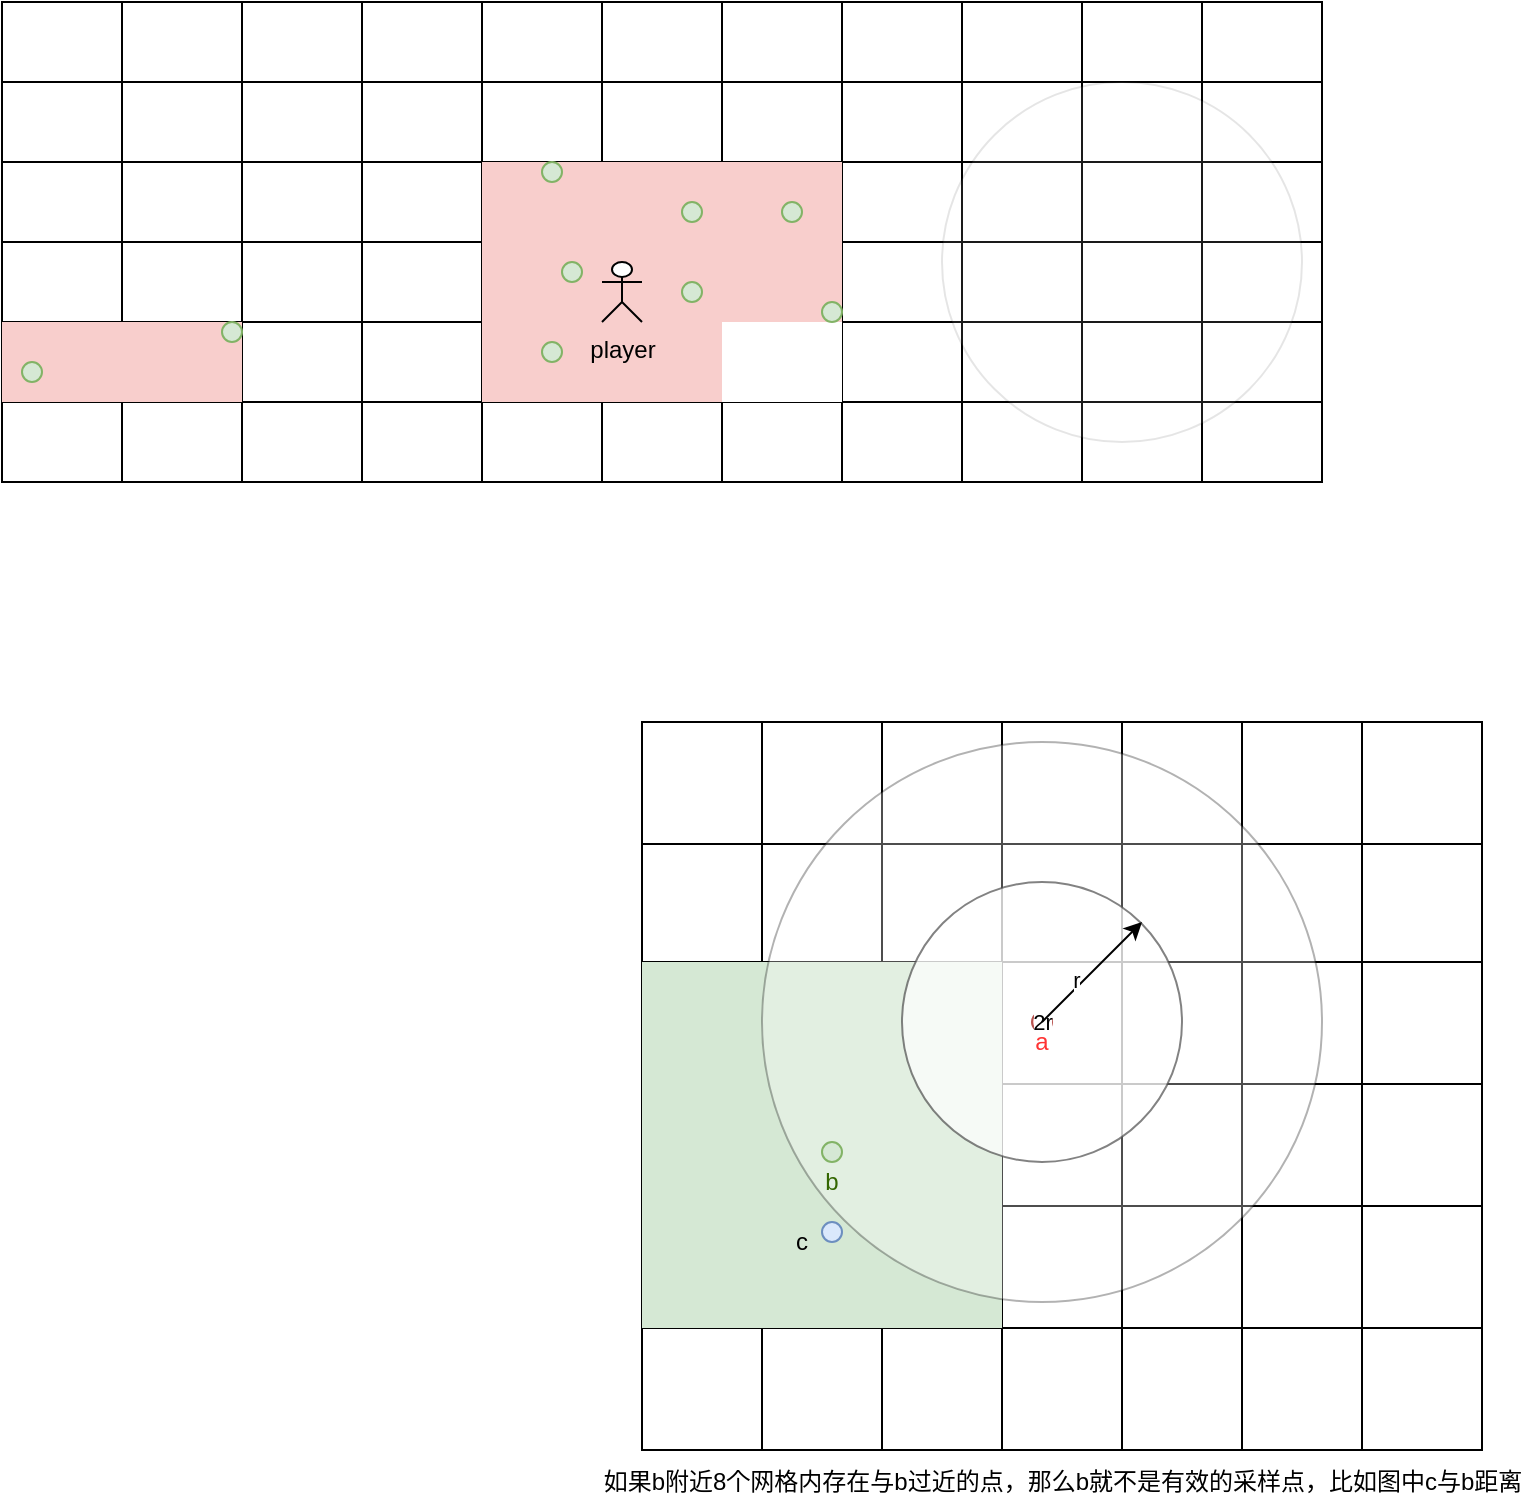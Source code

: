 <mxfile version="13.9.9" type="device"><diagram id="9bNzQvIPqiCp5LZLpwiz" name="第 1 页"><mxGraphModel dx="749" dy="2476" grid="1" gridSize="10" guides="1" tooltips="1" connect="1" arrows="1" fold="1" page="1" pageScale="1" pageWidth="1200" pageHeight="1920" math="0" shadow="0"><root><mxCell id="0"/><mxCell id="1" parent="0"/><mxCell id="OyAD-m87muaLk4l5rnXN-88" value="" style="shape=table;html=1;whiteSpace=wrap;startSize=0;container=1;collapsible=0;childLayout=tableLayout;" vertex="1" parent="1"><mxGeometry x="540" y="-150" width="420" height="364" as="geometry"/></mxCell><mxCell id="OyAD-m87muaLk4l5rnXN-89" value="" style="shape=partialRectangle;html=1;whiteSpace=wrap;collapsible=0;dropTarget=0;pointerEvents=0;fillColor=none;top=0;left=0;bottom=0;right=0;points=[[0,0.5],[1,0.5]];portConstraint=eastwest;" vertex="1" parent="OyAD-m87muaLk4l5rnXN-88"><mxGeometry width="420" height="61" as="geometry"/></mxCell><mxCell id="OyAD-m87muaLk4l5rnXN-90" value="" style="shape=partialRectangle;html=1;whiteSpace=wrap;connectable=0;overflow=hidden;fillColor=none;top=0;left=0;bottom=0;right=0;" vertex="1" parent="OyAD-m87muaLk4l5rnXN-89"><mxGeometry width="60" height="61" as="geometry"/></mxCell><mxCell id="OyAD-m87muaLk4l5rnXN-91" value="" style="shape=partialRectangle;html=1;whiteSpace=wrap;connectable=0;overflow=hidden;fillColor=none;top=0;left=0;bottom=0;right=0;" vertex="1" parent="OyAD-m87muaLk4l5rnXN-89"><mxGeometry x="60" width="60" height="61" as="geometry"/></mxCell><mxCell id="OyAD-m87muaLk4l5rnXN-92" value="" style="shape=partialRectangle;html=1;whiteSpace=wrap;connectable=0;overflow=hidden;fillColor=none;top=0;left=0;bottom=0;right=0;" vertex="1" parent="OyAD-m87muaLk4l5rnXN-89"><mxGeometry x="120" width="60" height="61" as="geometry"/></mxCell><mxCell id="OyAD-m87muaLk4l5rnXN-93" value="" style="shape=partialRectangle;html=1;whiteSpace=wrap;connectable=0;overflow=hidden;fillColor=none;top=0;left=0;bottom=0;right=0;" vertex="1" parent="OyAD-m87muaLk4l5rnXN-89"><mxGeometry x="180" width="60" height="61" as="geometry"/></mxCell><mxCell id="OyAD-m87muaLk4l5rnXN-126" style="shape=partialRectangle;html=1;whiteSpace=wrap;connectable=0;overflow=hidden;fillColor=none;top=0;left=0;bottom=0;right=0;" vertex="1" parent="OyAD-m87muaLk4l5rnXN-89"><mxGeometry x="240" width="60" height="61" as="geometry"/></mxCell><mxCell id="OyAD-m87muaLk4l5rnXN-132" style="shape=partialRectangle;html=1;whiteSpace=wrap;connectable=0;overflow=hidden;fillColor=none;top=0;left=0;bottom=0;right=0;" vertex="1" parent="OyAD-m87muaLk4l5rnXN-89"><mxGeometry x="300" width="60" height="61" as="geometry"/></mxCell><mxCell id="OyAD-m87muaLk4l5rnXN-138" style="shape=partialRectangle;html=1;whiteSpace=wrap;connectable=0;overflow=hidden;fillColor=none;top=0;left=0;bottom=0;right=0;" vertex="1" parent="OyAD-m87muaLk4l5rnXN-89"><mxGeometry x="360" width="60" height="61" as="geometry"/></mxCell><mxCell id="OyAD-m87muaLk4l5rnXN-94" value="" style="shape=partialRectangle;html=1;whiteSpace=wrap;collapsible=0;dropTarget=0;pointerEvents=0;fillColor=none;top=0;left=0;bottom=0;right=0;points=[[0,0.5],[1,0.5]];portConstraint=eastwest;" vertex="1" parent="OyAD-m87muaLk4l5rnXN-88"><mxGeometry y="61" width="420" height="59" as="geometry"/></mxCell><mxCell id="OyAD-m87muaLk4l5rnXN-95" value="" style="shape=partialRectangle;html=1;whiteSpace=wrap;connectable=0;overflow=hidden;fillColor=none;top=0;left=0;bottom=0;right=0;" vertex="1" parent="OyAD-m87muaLk4l5rnXN-94"><mxGeometry width="60" height="59" as="geometry"/></mxCell><mxCell id="OyAD-m87muaLk4l5rnXN-96" value="" style="shape=partialRectangle;html=1;whiteSpace=wrap;connectable=0;overflow=hidden;fillColor=none;top=0;left=0;bottom=0;right=0;" vertex="1" parent="OyAD-m87muaLk4l5rnXN-94"><mxGeometry x="60" width="60" height="59" as="geometry"/></mxCell><mxCell id="OyAD-m87muaLk4l5rnXN-97" value="" style="shape=partialRectangle;html=1;whiteSpace=wrap;connectable=0;overflow=hidden;fillColor=none;top=0;left=0;bottom=0;right=0;" vertex="1" parent="OyAD-m87muaLk4l5rnXN-94"><mxGeometry x="120" width="60" height="59" as="geometry"/></mxCell><mxCell id="OyAD-m87muaLk4l5rnXN-98" value="" style="shape=partialRectangle;html=1;whiteSpace=wrap;connectable=0;overflow=hidden;fillColor=none;top=0;left=0;bottom=0;right=0;" vertex="1" parent="OyAD-m87muaLk4l5rnXN-94"><mxGeometry x="180" width="60" height="59" as="geometry"/></mxCell><mxCell id="OyAD-m87muaLk4l5rnXN-127" style="shape=partialRectangle;html=1;whiteSpace=wrap;connectable=0;overflow=hidden;fillColor=none;top=0;left=0;bottom=0;right=0;" vertex="1" parent="OyAD-m87muaLk4l5rnXN-94"><mxGeometry x="240" width="60" height="59" as="geometry"/></mxCell><mxCell id="OyAD-m87muaLk4l5rnXN-133" style="shape=partialRectangle;html=1;whiteSpace=wrap;connectable=0;overflow=hidden;fillColor=none;top=0;left=0;bottom=0;right=0;" vertex="1" parent="OyAD-m87muaLk4l5rnXN-94"><mxGeometry x="300" width="60" height="59" as="geometry"/></mxCell><mxCell id="OyAD-m87muaLk4l5rnXN-139" style="shape=partialRectangle;html=1;whiteSpace=wrap;connectable=0;overflow=hidden;fillColor=none;top=0;left=0;bottom=0;right=0;" vertex="1" parent="OyAD-m87muaLk4l5rnXN-94"><mxGeometry x="360" width="60" height="59" as="geometry"/></mxCell><mxCell id="OyAD-m87muaLk4l5rnXN-99" value="" style="shape=partialRectangle;html=1;whiteSpace=wrap;collapsible=0;dropTarget=0;pointerEvents=0;fillColor=none;top=0;left=0;bottom=0;right=0;points=[[0,0.5],[1,0.5]];portConstraint=eastwest;" vertex="1" parent="OyAD-m87muaLk4l5rnXN-88"><mxGeometry y="120" width="420" height="61" as="geometry"/></mxCell><mxCell id="OyAD-m87muaLk4l5rnXN-100" value="" style="shape=partialRectangle;html=1;whiteSpace=wrap;connectable=0;overflow=hidden;fillColor=#d5e8d4;top=0;left=0;bottom=0;right=0;strokeColor=#82b366;" vertex="1" parent="OyAD-m87muaLk4l5rnXN-99"><mxGeometry width="60" height="61" as="geometry"/></mxCell><mxCell id="OyAD-m87muaLk4l5rnXN-101" value="" style="shape=partialRectangle;html=1;whiteSpace=wrap;connectable=0;overflow=hidden;fillColor=#d5e8d4;top=0;left=0;bottom=0;right=0;strokeColor=#82b366;" vertex="1" parent="OyAD-m87muaLk4l5rnXN-99"><mxGeometry x="60" width="60" height="61" as="geometry"/></mxCell><mxCell id="OyAD-m87muaLk4l5rnXN-102" value="" style="shape=partialRectangle;html=1;whiteSpace=wrap;connectable=0;overflow=hidden;fillColor=#d5e8d4;top=0;left=0;bottom=0;right=0;strokeColor=#82b366;" vertex="1" parent="OyAD-m87muaLk4l5rnXN-99"><mxGeometry x="120" width="60" height="61" as="geometry"/></mxCell><mxCell id="OyAD-m87muaLk4l5rnXN-103" value="" style="shape=partialRectangle;html=1;whiteSpace=wrap;connectable=0;overflow=hidden;fillColor=none;top=0;left=0;bottom=0;right=0;" vertex="1" parent="OyAD-m87muaLk4l5rnXN-99"><mxGeometry x="180" width="60" height="61" as="geometry"/></mxCell><mxCell id="OyAD-m87muaLk4l5rnXN-128" style="shape=partialRectangle;html=1;whiteSpace=wrap;connectable=0;overflow=hidden;fillColor=none;top=0;left=0;bottom=0;right=0;" vertex="1" parent="OyAD-m87muaLk4l5rnXN-99"><mxGeometry x="240" width="60" height="61" as="geometry"/></mxCell><mxCell id="OyAD-m87muaLk4l5rnXN-134" style="shape=partialRectangle;html=1;whiteSpace=wrap;connectable=0;overflow=hidden;fillColor=none;top=0;left=0;bottom=0;right=0;" vertex="1" parent="OyAD-m87muaLk4l5rnXN-99"><mxGeometry x="300" width="60" height="61" as="geometry"/></mxCell><mxCell id="OyAD-m87muaLk4l5rnXN-140" style="shape=partialRectangle;html=1;whiteSpace=wrap;connectable=0;overflow=hidden;fillColor=none;top=0;left=0;bottom=0;right=0;" vertex="1" parent="OyAD-m87muaLk4l5rnXN-99"><mxGeometry x="360" width="60" height="61" as="geometry"/></mxCell><mxCell id="OyAD-m87muaLk4l5rnXN-111" style="shape=partialRectangle;html=1;whiteSpace=wrap;collapsible=0;dropTarget=0;pointerEvents=0;fillColor=none;top=0;left=0;bottom=0;right=0;points=[[0,0.5],[1,0.5]];portConstraint=eastwest;" vertex="1" parent="OyAD-m87muaLk4l5rnXN-88"><mxGeometry y="181" width="420" height="61" as="geometry"/></mxCell><mxCell id="OyAD-m87muaLk4l5rnXN-112" style="shape=partialRectangle;html=1;whiteSpace=wrap;connectable=0;overflow=hidden;fillColor=#d5e8d4;top=0;left=0;bottom=0;right=0;strokeColor=#82b366;" vertex="1" parent="OyAD-m87muaLk4l5rnXN-111"><mxGeometry width="60" height="61" as="geometry"/></mxCell><mxCell id="OyAD-m87muaLk4l5rnXN-113" style="shape=partialRectangle;html=1;whiteSpace=wrap;connectable=0;overflow=hidden;fillColor=#d5e8d4;top=0;left=0;bottom=0;right=0;strokeColor=#82b366;" vertex="1" parent="OyAD-m87muaLk4l5rnXN-111"><mxGeometry x="60" width="60" height="61" as="geometry"/></mxCell><mxCell id="OyAD-m87muaLk4l5rnXN-114" style="shape=partialRectangle;html=1;whiteSpace=wrap;connectable=0;overflow=hidden;fillColor=#d5e8d4;top=0;left=0;bottom=0;right=0;strokeColor=#82b366;" vertex="1" parent="OyAD-m87muaLk4l5rnXN-111"><mxGeometry x="120" width="60" height="61" as="geometry"/></mxCell><mxCell id="OyAD-m87muaLk4l5rnXN-115" style="shape=partialRectangle;html=1;whiteSpace=wrap;connectable=0;overflow=hidden;fillColor=none;top=0;left=0;bottom=0;right=0;" vertex="1" parent="OyAD-m87muaLk4l5rnXN-111"><mxGeometry x="180" width="60" height="61" as="geometry"/></mxCell><mxCell id="OyAD-m87muaLk4l5rnXN-129" style="shape=partialRectangle;html=1;whiteSpace=wrap;connectable=0;overflow=hidden;fillColor=none;top=0;left=0;bottom=0;right=0;" vertex="1" parent="OyAD-m87muaLk4l5rnXN-111"><mxGeometry x="240" width="60" height="61" as="geometry"/></mxCell><mxCell id="OyAD-m87muaLk4l5rnXN-135" style="shape=partialRectangle;html=1;whiteSpace=wrap;connectable=0;overflow=hidden;fillColor=none;top=0;left=0;bottom=0;right=0;" vertex="1" parent="OyAD-m87muaLk4l5rnXN-111"><mxGeometry x="300" width="60" height="61" as="geometry"/></mxCell><mxCell id="OyAD-m87muaLk4l5rnXN-141" style="shape=partialRectangle;html=1;whiteSpace=wrap;connectable=0;overflow=hidden;fillColor=none;top=0;left=0;bottom=0;right=0;" vertex="1" parent="OyAD-m87muaLk4l5rnXN-111"><mxGeometry x="360" width="60" height="61" as="geometry"/></mxCell><mxCell id="OyAD-m87muaLk4l5rnXN-116" style="shape=partialRectangle;html=1;whiteSpace=wrap;collapsible=0;dropTarget=0;pointerEvents=0;fillColor=none;top=0;left=0;bottom=0;right=0;points=[[0,0.5],[1,0.5]];portConstraint=eastwest;" vertex="1" parent="OyAD-m87muaLk4l5rnXN-88"><mxGeometry y="242" width="420" height="61" as="geometry"/></mxCell><mxCell id="OyAD-m87muaLk4l5rnXN-117" style="shape=partialRectangle;html=1;whiteSpace=wrap;connectable=0;overflow=hidden;fillColor=#d5e8d4;top=0;left=0;bottom=0;right=0;strokeColor=#82b366;" vertex="1" parent="OyAD-m87muaLk4l5rnXN-116"><mxGeometry width="60" height="61" as="geometry"/></mxCell><mxCell id="OyAD-m87muaLk4l5rnXN-118" style="shape=partialRectangle;html=1;whiteSpace=wrap;connectable=0;overflow=hidden;fillColor=#d5e8d4;top=0;left=0;bottom=0;right=0;strokeColor=#82b366;" vertex="1" parent="OyAD-m87muaLk4l5rnXN-116"><mxGeometry x="60" width="60" height="61" as="geometry"/></mxCell><mxCell id="OyAD-m87muaLk4l5rnXN-119" style="shape=partialRectangle;html=1;whiteSpace=wrap;connectable=0;overflow=hidden;fillColor=#d5e8d4;top=0;left=0;bottom=0;right=0;strokeColor=#82b366;" vertex="1" parent="OyAD-m87muaLk4l5rnXN-116"><mxGeometry x="120" width="60" height="61" as="geometry"/></mxCell><mxCell id="OyAD-m87muaLk4l5rnXN-120" style="shape=partialRectangle;html=1;whiteSpace=wrap;connectable=0;overflow=hidden;fillColor=none;top=0;left=0;bottom=0;right=0;" vertex="1" parent="OyAD-m87muaLk4l5rnXN-116"><mxGeometry x="180" width="60" height="61" as="geometry"/></mxCell><mxCell id="OyAD-m87muaLk4l5rnXN-130" style="shape=partialRectangle;html=1;whiteSpace=wrap;connectable=0;overflow=hidden;fillColor=none;top=0;left=0;bottom=0;right=0;" vertex="1" parent="OyAD-m87muaLk4l5rnXN-116"><mxGeometry x="240" width="60" height="61" as="geometry"/></mxCell><mxCell id="OyAD-m87muaLk4l5rnXN-136" style="shape=partialRectangle;html=1;whiteSpace=wrap;connectable=0;overflow=hidden;fillColor=none;top=0;left=0;bottom=0;right=0;" vertex="1" parent="OyAD-m87muaLk4l5rnXN-116"><mxGeometry x="300" width="60" height="61" as="geometry"/></mxCell><mxCell id="OyAD-m87muaLk4l5rnXN-142" style="shape=partialRectangle;html=1;whiteSpace=wrap;connectable=0;overflow=hidden;fillColor=none;top=0;left=0;bottom=0;right=0;" vertex="1" parent="OyAD-m87muaLk4l5rnXN-116"><mxGeometry x="360" width="60" height="61" as="geometry"/></mxCell><mxCell id="OyAD-m87muaLk4l5rnXN-121" style="shape=partialRectangle;html=1;whiteSpace=wrap;collapsible=0;dropTarget=0;pointerEvents=0;fillColor=none;top=0;left=0;bottom=0;right=0;points=[[0,0.5],[1,0.5]];portConstraint=eastwest;" vertex="1" parent="OyAD-m87muaLk4l5rnXN-88"><mxGeometry y="303" width="420" height="61" as="geometry"/></mxCell><mxCell id="OyAD-m87muaLk4l5rnXN-122" style="shape=partialRectangle;html=1;whiteSpace=wrap;connectable=0;overflow=hidden;fillColor=none;top=0;left=0;bottom=0;right=0;" vertex="1" parent="OyAD-m87muaLk4l5rnXN-121"><mxGeometry width="60" height="61" as="geometry"/></mxCell><mxCell id="OyAD-m87muaLk4l5rnXN-123" style="shape=partialRectangle;html=1;whiteSpace=wrap;connectable=0;overflow=hidden;fillColor=none;top=0;left=0;bottom=0;right=0;" vertex="1" parent="OyAD-m87muaLk4l5rnXN-121"><mxGeometry x="60" width="60" height="61" as="geometry"/></mxCell><mxCell id="OyAD-m87muaLk4l5rnXN-124" style="shape=partialRectangle;html=1;whiteSpace=wrap;connectable=0;overflow=hidden;fillColor=none;top=0;left=0;bottom=0;right=0;" vertex="1" parent="OyAD-m87muaLk4l5rnXN-121"><mxGeometry x="120" width="60" height="61" as="geometry"/></mxCell><mxCell id="OyAD-m87muaLk4l5rnXN-125" style="shape=partialRectangle;html=1;whiteSpace=wrap;connectable=0;overflow=hidden;fillColor=none;top=0;left=0;bottom=0;right=0;" vertex="1" parent="OyAD-m87muaLk4l5rnXN-121"><mxGeometry x="180" width="60" height="61" as="geometry"/></mxCell><mxCell id="OyAD-m87muaLk4l5rnXN-131" style="shape=partialRectangle;html=1;whiteSpace=wrap;connectable=0;overflow=hidden;fillColor=none;top=0;left=0;bottom=0;right=0;" vertex="1" parent="OyAD-m87muaLk4l5rnXN-121"><mxGeometry x="240" width="60" height="61" as="geometry"/></mxCell><mxCell id="OyAD-m87muaLk4l5rnXN-137" style="shape=partialRectangle;html=1;whiteSpace=wrap;connectable=0;overflow=hidden;fillColor=none;top=0;left=0;bottom=0;right=0;" vertex="1" parent="OyAD-m87muaLk4l5rnXN-121"><mxGeometry x="300" width="60" height="61" as="geometry"/></mxCell><mxCell id="OyAD-m87muaLk4l5rnXN-143" style="shape=partialRectangle;html=1;whiteSpace=wrap;connectable=0;overflow=hidden;fillColor=none;top=0;left=0;bottom=0;right=0;" vertex="1" parent="OyAD-m87muaLk4l5rnXN-121"><mxGeometry x="360" width="60" height="61" as="geometry"/></mxCell><mxCell id="OyAD-m87muaLk4l5rnXN-1" value="" style="shape=table;html=1;whiteSpace=wrap;startSize=0;container=1;collapsible=0;childLayout=tableLayout;" vertex="1" parent="1"><mxGeometry x="220" y="-510" width="660" height="240" as="geometry"/></mxCell><mxCell id="OyAD-m87muaLk4l5rnXN-2" value="" style="shape=partialRectangle;html=1;whiteSpace=wrap;collapsible=0;dropTarget=0;pointerEvents=0;fillColor=none;top=0;left=0;bottom=0;right=0;points=[[0,0.5],[1,0.5]];portConstraint=eastwest;" vertex="1" parent="OyAD-m87muaLk4l5rnXN-1"><mxGeometry width="660" height="40" as="geometry"/></mxCell><mxCell id="OyAD-m87muaLk4l5rnXN-3" value="" style="shape=partialRectangle;html=1;whiteSpace=wrap;connectable=0;overflow=hidden;fillColor=none;top=0;left=0;bottom=0;right=0;" vertex="1" parent="OyAD-m87muaLk4l5rnXN-2"><mxGeometry width="60" height="40" as="geometry"/></mxCell><mxCell id="OyAD-m87muaLk4l5rnXN-4" value="" style="shape=partialRectangle;html=1;whiteSpace=wrap;connectable=0;overflow=hidden;fillColor=none;top=0;left=0;bottom=0;right=0;" vertex="1" parent="OyAD-m87muaLk4l5rnXN-2"><mxGeometry x="60" width="60" height="40" as="geometry"/></mxCell><mxCell id="OyAD-m87muaLk4l5rnXN-5" value="" style="shape=partialRectangle;html=1;whiteSpace=wrap;connectable=0;overflow=hidden;fillColor=none;top=0;left=0;bottom=0;right=0;" vertex="1" parent="OyAD-m87muaLk4l5rnXN-2"><mxGeometry x="120" width="60" height="40" as="geometry"/></mxCell><mxCell id="OyAD-m87muaLk4l5rnXN-6" value="" style="shape=partialRectangle;html=1;whiteSpace=wrap;connectable=0;overflow=hidden;fillColor=none;top=0;left=0;bottom=0;right=0;" vertex="1" parent="OyAD-m87muaLk4l5rnXN-2"><mxGeometry x="180" width="60" height="40" as="geometry"/></mxCell><mxCell id="OyAD-m87muaLk4l5rnXN-7" value="" style="shape=partialRectangle;html=1;whiteSpace=wrap;connectable=0;overflow=hidden;fillColor=none;top=0;left=0;bottom=0;right=0;" vertex="1" parent="OyAD-m87muaLk4l5rnXN-2"><mxGeometry x="240" width="60" height="40" as="geometry"/></mxCell><mxCell id="OyAD-m87muaLk4l5rnXN-8" value="" style="shape=partialRectangle;html=1;whiteSpace=wrap;connectable=0;overflow=hidden;fillColor=none;top=0;left=0;bottom=0;right=0;" vertex="1" parent="OyAD-m87muaLk4l5rnXN-2"><mxGeometry x="300" width="60" height="40" as="geometry"/></mxCell><mxCell id="OyAD-m87muaLk4l5rnXN-9" value="" style="shape=partialRectangle;html=1;whiteSpace=wrap;connectable=0;overflow=hidden;fillColor=none;top=0;left=0;bottom=0;right=0;" vertex="1" parent="OyAD-m87muaLk4l5rnXN-2"><mxGeometry x="360" width="60" height="40" as="geometry"/></mxCell><mxCell id="OyAD-m87muaLk4l5rnXN-10" value="" style="shape=partialRectangle;html=1;whiteSpace=wrap;connectable=0;overflow=hidden;fillColor=none;top=0;left=0;bottom=0;right=0;" vertex="1" parent="OyAD-m87muaLk4l5rnXN-2"><mxGeometry x="420" width="60" height="40" as="geometry"/></mxCell><mxCell id="OyAD-m87muaLk4l5rnXN-11" value="" style="shape=partialRectangle;html=1;whiteSpace=wrap;connectable=0;overflow=hidden;fillColor=none;top=0;left=0;bottom=0;right=0;" vertex="1" parent="OyAD-m87muaLk4l5rnXN-2"><mxGeometry x="480" width="60" height="40" as="geometry"/></mxCell><mxCell id="OyAD-m87muaLk4l5rnXN-12" value="" style="shape=partialRectangle;html=1;whiteSpace=wrap;connectable=0;overflow=hidden;fillColor=none;top=0;left=0;bottom=0;right=0;" vertex="1" parent="OyAD-m87muaLk4l5rnXN-2"><mxGeometry x="540" width="60" height="40" as="geometry"/></mxCell><mxCell id="OyAD-m87muaLk4l5rnXN-13" value="" style="shape=partialRectangle;html=1;whiteSpace=wrap;connectable=0;overflow=hidden;fillColor=none;top=0;left=0;bottom=0;right=0;" vertex="1" parent="OyAD-m87muaLk4l5rnXN-2"><mxGeometry x="600" width="60" height="40" as="geometry"/></mxCell><mxCell id="OyAD-m87muaLk4l5rnXN-14" value="" style="shape=partialRectangle;html=1;whiteSpace=wrap;collapsible=0;dropTarget=0;pointerEvents=0;fillColor=none;top=0;left=0;bottom=0;right=0;points=[[0,0.5],[1,0.5]];portConstraint=eastwest;" vertex="1" parent="OyAD-m87muaLk4l5rnXN-1"><mxGeometry y="40" width="660" height="40" as="geometry"/></mxCell><mxCell id="OyAD-m87muaLk4l5rnXN-15" value="" style="shape=partialRectangle;html=1;whiteSpace=wrap;connectable=0;overflow=hidden;fillColor=none;top=0;left=0;bottom=0;right=0;" vertex="1" parent="OyAD-m87muaLk4l5rnXN-14"><mxGeometry width="60" height="40" as="geometry"/></mxCell><mxCell id="OyAD-m87muaLk4l5rnXN-16" value="" style="shape=partialRectangle;html=1;whiteSpace=wrap;connectable=0;overflow=hidden;fillColor=none;top=0;left=0;bottom=0;right=0;" vertex="1" parent="OyAD-m87muaLk4l5rnXN-14"><mxGeometry x="60" width="60" height="40" as="geometry"/></mxCell><mxCell id="OyAD-m87muaLk4l5rnXN-17" value="" style="shape=partialRectangle;html=1;whiteSpace=wrap;connectable=0;overflow=hidden;fillColor=none;top=0;left=0;bottom=0;right=0;" vertex="1" parent="OyAD-m87muaLk4l5rnXN-14"><mxGeometry x="120" width="60" height="40" as="geometry"/></mxCell><mxCell id="OyAD-m87muaLk4l5rnXN-18" value="" style="shape=partialRectangle;html=1;whiteSpace=wrap;connectable=0;overflow=hidden;fillColor=none;top=0;left=0;bottom=0;right=0;" vertex="1" parent="OyAD-m87muaLk4l5rnXN-14"><mxGeometry x="180" width="60" height="40" as="geometry"/></mxCell><mxCell id="OyAD-m87muaLk4l5rnXN-19" value="" style="shape=partialRectangle;html=1;whiteSpace=wrap;connectable=0;overflow=hidden;fillColor=none;top=0;left=0;bottom=0;right=0;" vertex="1" parent="OyAD-m87muaLk4l5rnXN-14"><mxGeometry x="240" width="60" height="40" as="geometry"/></mxCell><mxCell id="OyAD-m87muaLk4l5rnXN-20" value="" style="shape=partialRectangle;html=1;whiteSpace=wrap;connectable=0;overflow=hidden;fillColor=none;top=0;left=0;bottom=0;right=0;" vertex="1" parent="OyAD-m87muaLk4l5rnXN-14"><mxGeometry x="300" width="60" height="40" as="geometry"/></mxCell><mxCell id="OyAD-m87muaLk4l5rnXN-21" value="" style="shape=partialRectangle;html=1;whiteSpace=wrap;connectable=0;overflow=hidden;fillColor=none;top=0;left=0;bottom=0;right=0;" vertex="1" parent="OyAD-m87muaLk4l5rnXN-14"><mxGeometry x="360" width="60" height="40" as="geometry"/></mxCell><mxCell id="OyAD-m87muaLk4l5rnXN-22" value="" style="shape=partialRectangle;html=1;whiteSpace=wrap;connectable=0;overflow=hidden;fillColor=none;top=0;left=0;bottom=0;right=0;" vertex="1" parent="OyAD-m87muaLk4l5rnXN-14"><mxGeometry x="420" width="60" height="40" as="geometry"/></mxCell><mxCell id="OyAD-m87muaLk4l5rnXN-23" value="" style="shape=partialRectangle;html=1;whiteSpace=wrap;connectable=0;overflow=hidden;fillColor=none;top=0;left=0;bottom=0;right=0;" vertex="1" parent="OyAD-m87muaLk4l5rnXN-14"><mxGeometry x="480" width="60" height="40" as="geometry"/></mxCell><mxCell id="OyAD-m87muaLk4l5rnXN-24" value="" style="shape=partialRectangle;html=1;whiteSpace=wrap;connectable=0;overflow=hidden;fillColor=none;top=0;left=0;bottom=0;right=0;" vertex="1" parent="OyAD-m87muaLk4l5rnXN-14"><mxGeometry x="540" width="60" height="40" as="geometry"/></mxCell><mxCell id="OyAD-m87muaLk4l5rnXN-25" value="" style="shape=partialRectangle;html=1;whiteSpace=wrap;connectable=0;overflow=hidden;fillColor=none;top=0;left=0;bottom=0;right=0;" vertex="1" parent="OyAD-m87muaLk4l5rnXN-14"><mxGeometry x="600" width="60" height="40" as="geometry"/></mxCell><mxCell id="OyAD-m87muaLk4l5rnXN-26" value="" style="shape=partialRectangle;html=1;whiteSpace=wrap;collapsible=0;dropTarget=0;pointerEvents=0;fillColor=none;top=0;left=0;bottom=0;right=0;points=[[0,0.5],[1,0.5]];portConstraint=eastwest;" vertex="1" parent="OyAD-m87muaLk4l5rnXN-1"><mxGeometry y="80" width="660" height="40" as="geometry"/></mxCell><mxCell id="OyAD-m87muaLk4l5rnXN-27" value="" style="shape=partialRectangle;html=1;whiteSpace=wrap;connectable=0;overflow=hidden;fillColor=none;top=0;left=0;bottom=0;right=0;" vertex="1" parent="OyAD-m87muaLk4l5rnXN-26"><mxGeometry width="60" height="40" as="geometry"/></mxCell><mxCell id="OyAD-m87muaLk4l5rnXN-28" value="" style="shape=partialRectangle;html=1;whiteSpace=wrap;connectable=0;overflow=hidden;fillColor=none;top=0;left=0;bottom=0;right=0;" vertex="1" parent="OyAD-m87muaLk4l5rnXN-26"><mxGeometry x="60" width="60" height="40" as="geometry"/></mxCell><mxCell id="OyAD-m87muaLk4l5rnXN-29" value="" style="shape=partialRectangle;html=1;whiteSpace=wrap;connectable=0;overflow=hidden;fillColor=none;top=0;left=0;bottom=0;right=0;" vertex="1" parent="OyAD-m87muaLk4l5rnXN-26"><mxGeometry x="120" width="60" height="40" as="geometry"/></mxCell><mxCell id="OyAD-m87muaLk4l5rnXN-30" value="" style="shape=partialRectangle;html=1;whiteSpace=wrap;connectable=0;overflow=hidden;fillColor=none;top=0;left=0;bottom=0;right=0;" vertex="1" parent="OyAD-m87muaLk4l5rnXN-26"><mxGeometry x="180" width="60" height="40" as="geometry"/></mxCell><mxCell id="OyAD-m87muaLk4l5rnXN-31" value="" style="shape=partialRectangle;html=1;whiteSpace=wrap;connectable=0;overflow=hidden;fillColor=#f8cecc;top=0;left=0;bottom=0;right=0;strokeColor=#b85450;" vertex="1" parent="OyAD-m87muaLk4l5rnXN-26"><mxGeometry x="240" width="60" height="40" as="geometry"/></mxCell><mxCell id="OyAD-m87muaLk4l5rnXN-32" value="" style="shape=partialRectangle;html=1;whiteSpace=wrap;connectable=0;overflow=hidden;fillColor=#f8cecc;top=0;left=0;bottom=0;right=0;strokeColor=#b85450;" vertex="1" parent="OyAD-m87muaLk4l5rnXN-26"><mxGeometry x="300" width="60" height="40" as="geometry"/></mxCell><mxCell id="OyAD-m87muaLk4l5rnXN-33" value="" style="shape=partialRectangle;html=1;whiteSpace=wrap;connectable=0;overflow=hidden;fillColor=#f8cecc;top=0;left=0;bottom=0;right=0;strokeColor=#b85450;" vertex="1" parent="OyAD-m87muaLk4l5rnXN-26"><mxGeometry x="360" width="60" height="40" as="geometry"/></mxCell><mxCell id="OyAD-m87muaLk4l5rnXN-34" value="" style="shape=partialRectangle;html=1;whiteSpace=wrap;connectable=0;overflow=hidden;fillColor=none;top=0;left=0;bottom=0;right=0;" vertex="1" parent="OyAD-m87muaLk4l5rnXN-26"><mxGeometry x="420" width="60" height="40" as="geometry"/></mxCell><mxCell id="OyAD-m87muaLk4l5rnXN-35" value="" style="shape=partialRectangle;html=1;whiteSpace=wrap;connectable=0;overflow=hidden;fillColor=none;top=0;left=0;bottom=0;right=0;" vertex="1" parent="OyAD-m87muaLk4l5rnXN-26"><mxGeometry x="480" width="60" height="40" as="geometry"/></mxCell><mxCell id="OyAD-m87muaLk4l5rnXN-36" value="" style="shape=partialRectangle;html=1;whiteSpace=wrap;connectable=0;overflow=hidden;fillColor=none;top=0;left=0;bottom=0;right=0;" vertex="1" parent="OyAD-m87muaLk4l5rnXN-26"><mxGeometry x="540" width="60" height="40" as="geometry"/></mxCell><mxCell id="OyAD-m87muaLk4l5rnXN-37" value="" style="shape=partialRectangle;html=1;whiteSpace=wrap;connectable=0;overflow=hidden;fillColor=none;top=0;left=0;bottom=0;right=0;" vertex="1" parent="OyAD-m87muaLk4l5rnXN-26"><mxGeometry x="600" width="60" height="40" as="geometry"/></mxCell><mxCell id="OyAD-m87muaLk4l5rnXN-38" value="" style="shape=partialRectangle;html=1;whiteSpace=wrap;collapsible=0;dropTarget=0;pointerEvents=0;fillColor=none;top=0;left=0;bottom=0;right=0;points=[[0,0.5],[1,0.5]];portConstraint=eastwest;" vertex="1" parent="OyAD-m87muaLk4l5rnXN-1"><mxGeometry y="120" width="660" height="40" as="geometry"/></mxCell><mxCell id="OyAD-m87muaLk4l5rnXN-39" value="" style="shape=partialRectangle;html=1;whiteSpace=wrap;connectable=0;overflow=hidden;fillColor=none;top=0;left=0;bottom=0;right=0;" vertex="1" parent="OyAD-m87muaLk4l5rnXN-38"><mxGeometry width="60" height="40" as="geometry"/></mxCell><mxCell id="OyAD-m87muaLk4l5rnXN-40" value="" style="shape=partialRectangle;html=1;whiteSpace=wrap;connectable=0;overflow=hidden;fillColor=none;top=0;left=0;bottom=0;right=0;" vertex="1" parent="OyAD-m87muaLk4l5rnXN-38"><mxGeometry x="60" width="60" height="40" as="geometry"/></mxCell><mxCell id="OyAD-m87muaLk4l5rnXN-41" value="" style="shape=partialRectangle;html=1;whiteSpace=wrap;connectable=0;overflow=hidden;fillColor=none;top=0;left=0;bottom=0;right=0;" vertex="1" parent="OyAD-m87muaLk4l5rnXN-38"><mxGeometry x="120" width="60" height="40" as="geometry"/></mxCell><mxCell id="OyAD-m87muaLk4l5rnXN-42" value="" style="shape=partialRectangle;html=1;whiteSpace=wrap;connectable=0;overflow=hidden;fillColor=none;top=0;left=0;bottom=0;right=0;" vertex="1" parent="OyAD-m87muaLk4l5rnXN-38"><mxGeometry x="180" width="60" height="40" as="geometry"/></mxCell><mxCell id="OyAD-m87muaLk4l5rnXN-43" value="" style="shape=partialRectangle;html=1;whiteSpace=wrap;connectable=0;overflow=hidden;fillColor=#f8cecc;top=0;left=0;bottom=0;right=0;strokeColor=#b85450;" vertex="1" parent="OyAD-m87muaLk4l5rnXN-38"><mxGeometry x="240" width="60" height="40" as="geometry"/></mxCell><mxCell id="OyAD-m87muaLk4l5rnXN-44" value="" style="shape=partialRectangle;html=1;whiteSpace=wrap;connectable=0;overflow=hidden;fillColor=#f8cecc;top=0;left=0;bottom=0;right=0;strokeColor=#b85450;" vertex="1" parent="OyAD-m87muaLk4l5rnXN-38"><mxGeometry x="300" width="60" height="40" as="geometry"/></mxCell><mxCell id="OyAD-m87muaLk4l5rnXN-45" value="" style="shape=partialRectangle;html=1;whiteSpace=wrap;connectable=0;overflow=hidden;fillColor=#f8cecc;top=0;left=0;bottom=0;right=0;strokeColor=#b85450;" vertex="1" parent="OyAD-m87muaLk4l5rnXN-38"><mxGeometry x="360" width="60" height="40" as="geometry"/></mxCell><mxCell id="OyAD-m87muaLk4l5rnXN-46" value="" style="shape=partialRectangle;html=1;whiteSpace=wrap;connectable=0;overflow=hidden;fillColor=none;top=0;left=0;bottom=0;right=0;" vertex="1" parent="OyAD-m87muaLk4l5rnXN-38"><mxGeometry x="420" width="60" height="40" as="geometry"/></mxCell><mxCell id="OyAD-m87muaLk4l5rnXN-47" value="" style="shape=partialRectangle;html=1;whiteSpace=wrap;connectable=0;overflow=hidden;fillColor=none;top=0;left=0;bottom=0;right=0;" vertex="1" parent="OyAD-m87muaLk4l5rnXN-38"><mxGeometry x="480" width="60" height="40" as="geometry"/></mxCell><mxCell id="OyAD-m87muaLk4l5rnXN-48" value="" style="shape=partialRectangle;html=1;whiteSpace=wrap;connectable=0;overflow=hidden;fillColor=none;top=0;left=0;bottom=0;right=0;" vertex="1" parent="OyAD-m87muaLk4l5rnXN-38"><mxGeometry x="540" width="60" height="40" as="geometry"/></mxCell><mxCell id="OyAD-m87muaLk4l5rnXN-49" value="" style="shape=partialRectangle;html=1;whiteSpace=wrap;connectable=0;overflow=hidden;fillColor=none;top=0;left=0;bottom=0;right=0;" vertex="1" parent="OyAD-m87muaLk4l5rnXN-38"><mxGeometry x="600" width="60" height="40" as="geometry"/></mxCell><mxCell id="OyAD-m87muaLk4l5rnXN-50" value="" style="shape=partialRectangle;html=1;whiteSpace=wrap;collapsible=0;dropTarget=0;pointerEvents=0;fillColor=none;top=0;left=0;bottom=0;right=0;points=[[0,0.5],[1,0.5]];portConstraint=eastwest;" vertex="1" parent="OyAD-m87muaLk4l5rnXN-1"><mxGeometry y="160" width="660" height="40" as="geometry"/></mxCell><mxCell id="OyAD-m87muaLk4l5rnXN-51" value="" style="shape=partialRectangle;html=1;whiteSpace=wrap;connectable=0;overflow=hidden;fillColor=#f8cecc;top=0;left=0;bottom=0;right=0;strokeColor=#b85450;" vertex="1" parent="OyAD-m87muaLk4l5rnXN-50"><mxGeometry width="60" height="40" as="geometry"/></mxCell><mxCell id="OyAD-m87muaLk4l5rnXN-52" value="" style="shape=partialRectangle;html=1;whiteSpace=wrap;connectable=0;overflow=hidden;fillColor=#f8cecc;top=0;left=0;bottom=0;right=0;strokeColor=#b85450;" vertex="1" parent="OyAD-m87muaLk4l5rnXN-50"><mxGeometry x="60" width="60" height="40" as="geometry"/></mxCell><mxCell id="OyAD-m87muaLk4l5rnXN-53" value="" style="shape=partialRectangle;html=1;whiteSpace=wrap;connectable=0;overflow=hidden;fillColor=none;top=0;left=0;bottom=0;right=0;" vertex="1" parent="OyAD-m87muaLk4l5rnXN-50"><mxGeometry x="120" width="60" height="40" as="geometry"/></mxCell><mxCell id="OyAD-m87muaLk4l5rnXN-54" value="" style="shape=partialRectangle;html=1;whiteSpace=wrap;connectable=0;overflow=hidden;fillColor=none;top=0;left=0;bottom=0;right=0;" vertex="1" parent="OyAD-m87muaLk4l5rnXN-50"><mxGeometry x="180" width="60" height="40" as="geometry"/></mxCell><mxCell id="OyAD-m87muaLk4l5rnXN-55" value="" style="shape=partialRectangle;html=1;whiteSpace=wrap;connectable=0;overflow=hidden;fillColor=#f8cecc;top=0;left=0;bottom=0;right=0;strokeColor=#b85450;" vertex="1" parent="OyAD-m87muaLk4l5rnXN-50"><mxGeometry x="240" width="60" height="40" as="geometry"/></mxCell><mxCell id="OyAD-m87muaLk4l5rnXN-56" value="" style="shape=partialRectangle;html=1;whiteSpace=wrap;connectable=0;overflow=hidden;fillColor=#f8cecc;top=0;left=0;bottom=0;right=0;strokeColor=#b85450;" vertex="1" parent="OyAD-m87muaLk4l5rnXN-50"><mxGeometry x="300" width="60" height="40" as="geometry"/></mxCell><mxCell id="OyAD-m87muaLk4l5rnXN-57" value="" style="shape=partialRectangle;html=1;whiteSpace=wrap;connectable=0;overflow=hidden;top=0;left=0;bottom=0;right=0;" vertex="1" parent="OyAD-m87muaLk4l5rnXN-50"><mxGeometry x="360" width="60" height="40" as="geometry"/></mxCell><mxCell id="OyAD-m87muaLk4l5rnXN-58" value="" style="shape=partialRectangle;html=1;whiteSpace=wrap;connectable=0;overflow=hidden;fillColor=none;top=0;left=0;bottom=0;right=0;" vertex="1" parent="OyAD-m87muaLk4l5rnXN-50"><mxGeometry x="420" width="60" height="40" as="geometry"/></mxCell><mxCell id="OyAD-m87muaLk4l5rnXN-59" value="" style="shape=partialRectangle;html=1;whiteSpace=wrap;connectable=0;overflow=hidden;fillColor=none;top=0;left=0;bottom=0;right=0;" vertex="1" parent="OyAD-m87muaLk4l5rnXN-50"><mxGeometry x="480" width="60" height="40" as="geometry"/></mxCell><mxCell id="OyAD-m87muaLk4l5rnXN-60" value="" style="shape=partialRectangle;html=1;whiteSpace=wrap;connectable=0;overflow=hidden;fillColor=none;top=0;left=0;bottom=0;right=0;" vertex="1" parent="OyAD-m87muaLk4l5rnXN-50"><mxGeometry x="540" width="60" height="40" as="geometry"/></mxCell><mxCell id="OyAD-m87muaLk4l5rnXN-61" value="" style="shape=partialRectangle;html=1;whiteSpace=wrap;connectable=0;overflow=hidden;fillColor=none;top=0;left=0;bottom=0;right=0;" vertex="1" parent="OyAD-m87muaLk4l5rnXN-50"><mxGeometry x="600" width="60" height="40" as="geometry"/></mxCell><mxCell id="OyAD-m87muaLk4l5rnXN-62" value="" style="shape=partialRectangle;html=1;whiteSpace=wrap;collapsible=0;dropTarget=0;pointerEvents=0;fillColor=none;top=0;left=0;bottom=0;right=0;points=[[0,0.5],[1,0.5]];portConstraint=eastwest;" vertex="1" parent="OyAD-m87muaLk4l5rnXN-1"><mxGeometry y="200" width="660" height="40" as="geometry"/></mxCell><mxCell id="OyAD-m87muaLk4l5rnXN-63" value="" style="shape=partialRectangle;html=1;whiteSpace=wrap;connectable=0;overflow=hidden;fillColor=none;top=0;left=0;bottom=0;right=0;" vertex="1" parent="OyAD-m87muaLk4l5rnXN-62"><mxGeometry width="60" height="40" as="geometry"/></mxCell><mxCell id="OyAD-m87muaLk4l5rnXN-64" value="" style="shape=partialRectangle;html=1;whiteSpace=wrap;connectable=0;overflow=hidden;fillColor=none;top=0;left=0;bottom=0;right=0;" vertex="1" parent="OyAD-m87muaLk4l5rnXN-62"><mxGeometry x="60" width="60" height="40" as="geometry"/></mxCell><mxCell id="OyAD-m87muaLk4l5rnXN-65" value="" style="shape=partialRectangle;html=1;whiteSpace=wrap;connectable=0;overflow=hidden;fillColor=none;top=0;left=0;bottom=0;right=0;" vertex="1" parent="OyAD-m87muaLk4l5rnXN-62"><mxGeometry x="120" width="60" height="40" as="geometry"/></mxCell><mxCell id="OyAD-m87muaLk4l5rnXN-66" value="" style="shape=partialRectangle;html=1;whiteSpace=wrap;connectable=0;overflow=hidden;fillColor=none;top=0;left=0;bottom=0;right=0;" vertex="1" parent="OyAD-m87muaLk4l5rnXN-62"><mxGeometry x="180" width="60" height="40" as="geometry"/></mxCell><mxCell id="OyAD-m87muaLk4l5rnXN-67" value="" style="shape=partialRectangle;html=1;whiteSpace=wrap;connectable=0;overflow=hidden;fillColor=none;top=0;left=0;bottom=0;right=0;" vertex="1" parent="OyAD-m87muaLk4l5rnXN-62"><mxGeometry x="240" width="60" height="40" as="geometry"/></mxCell><mxCell id="OyAD-m87muaLk4l5rnXN-68" value="" style="shape=partialRectangle;html=1;whiteSpace=wrap;connectable=0;overflow=hidden;fillColor=none;top=0;left=0;bottom=0;right=0;" vertex="1" parent="OyAD-m87muaLk4l5rnXN-62"><mxGeometry x="300" width="60" height="40" as="geometry"/></mxCell><mxCell id="OyAD-m87muaLk4l5rnXN-69" value="" style="shape=partialRectangle;html=1;whiteSpace=wrap;connectable=0;overflow=hidden;fillColor=none;top=0;left=0;bottom=0;right=0;" vertex="1" parent="OyAD-m87muaLk4l5rnXN-62"><mxGeometry x="360" width="60" height="40" as="geometry"/></mxCell><mxCell id="OyAD-m87muaLk4l5rnXN-70" value="" style="shape=partialRectangle;html=1;whiteSpace=wrap;connectable=0;overflow=hidden;fillColor=none;top=0;left=0;bottom=0;right=0;" vertex="1" parent="OyAD-m87muaLk4l5rnXN-62"><mxGeometry x="420" width="60" height="40" as="geometry"/></mxCell><mxCell id="OyAD-m87muaLk4l5rnXN-71" value="" style="shape=partialRectangle;html=1;whiteSpace=wrap;connectable=0;overflow=hidden;fillColor=none;top=0;left=0;bottom=0;right=0;" vertex="1" parent="OyAD-m87muaLk4l5rnXN-62"><mxGeometry x="480" width="60" height="40" as="geometry"/></mxCell><mxCell id="OyAD-m87muaLk4l5rnXN-72" value="" style="shape=partialRectangle;html=1;whiteSpace=wrap;connectable=0;overflow=hidden;fillColor=none;top=0;left=0;bottom=0;right=0;" vertex="1" parent="OyAD-m87muaLk4l5rnXN-62"><mxGeometry x="540" width="60" height="40" as="geometry"/></mxCell><mxCell id="OyAD-m87muaLk4l5rnXN-73" value="" style="shape=partialRectangle;html=1;whiteSpace=wrap;connectable=0;overflow=hidden;fillColor=none;top=0;left=0;bottom=0;right=0;" vertex="1" parent="OyAD-m87muaLk4l5rnXN-62"><mxGeometry x="600" width="60" height="40" as="geometry"/></mxCell><mxCell id="OyAD-m87muaLk4l5rnXN-74" value="player" style="shape=umlActor;verticalLabelPosition=bottom;verticalAlign=top;html=1;outlineConnect=0;" vertex="1" parent="1"><mxGeometry x="520" y="-380" width="20" height="30" as="geometry"/></mxCell><mxCell id="OyAD-m87muaLk4l5rnXN-76" value="" style="ellipse;whiteSpace=wrap;html=1;fillColor=#d5e8d4;strokeColor=#82b366;" vertex="1" parent="1"><mxGeometry x="490" y="-430" width="10" height="10" as="geometry"/></mxCell><mxCell id="OyAD-m87muaLk4l5rnXN-77" value="" style="ellipse;whiteSpace=wrap;html=1;fillColor=#d5e8d4;strokeColor=#82b366;" vertex="1" parent="1"><mxGeometry x="500" y="-380" width="10" height="10" as="geometry"/></mxCell><mxCell id="OyAD-m87muaLk4l5rnXN-78" value="" style="ellipse;whiteSpace=wrap;html=1;fillColor=#d5e8d4;strokeColor=#82b366;" vertex="1" parent="1"><mxGeometry x="560" y="-410" width="10" height="10" as="geometry"/></mxCell><mxCell id="OyAD-m87muaLk4l5rnXN-79" value="" style="ellipse;whiteSpace=wrap;html=1;fillColor=#d5e8d4;strokeColor=#82b366;" vertex="1" parent="1"><mxGeometry x="560" y="-370" width="10" height="10" as="geometry"/></mxCell><mxCell id="OyAD-m87muaLk4l5rnXN-80" value="" style="ellipse;whiteSpace=wrap;html=1;fillColor=#d5e8d4;strokeColor=#82b366;" vertex="1" parent="1"><mxGeometry x="490" y="-340" width="10" height="10" as="geometry"/></mxCell><mxCell id="OyAD-m87muaLk4l5rnXN-81" value="" style="ellipse;whiteSpace=wrap;html=1;fillColor=#d5e8d4;strokeColor=#82b366;" vertex="1" parent="1"><mxGeometry x="610" y="-410" width="10" height="10" as="geometry"/></mxCell><mxCell id="OyAD-m87muaLk4l5rnXN-82" value="" style="ellipse;whiteSpace=wrap;html=1;fillColor=#d5e8d4;strokeColor=#82b366;" vertex="1" parent="1"><mxGeometry x="630" y="-360" width="10" height="10" as="geometry"/></mxCell><mxCell id="OyAD-m87muaLk4l5rnXN-83" value="" style="ellipse;whiteSpace=wrap;html=1;fillColor=#d5e8d4;strokeColor=#82b366;" vertex="1" parent="1"><mxGeometry x="230" y="-330" width="10" height="10" as="geometry"/></mxCell><mxCell id="OyAD-m87muaLk4l5rnXN-84" value="" style="ellipse;whiteSpace=wrap;html=1;fillColor=#d5e8d4;strokeColor=#82b366;" vertex="1" parent="1"><mxGeometry x="330" y="-350" width="10" height="10" as="geometry"/></mxCell><mxCell id="OyAD-m87muaLk4l5rnXN-86" value="" style="ellipse;whiteSpace=wrap;html=1;aspect=fixed;opacity=10;" vertex="1" parent="1"><mxGeometry x="690" y="-470" width="180" height="180" as="geometry"/></mxCell><mxCell id="OyAD-m87muaLk4l5rnXN-87" value="" style="ellipse;whiteSpace=wrap;html=1;aspect=fixed;opacity=70;" vertex="1" parent="1"><mxGeometry x="670" y="-70" width="140" height="140" as="geometry"/></mxCell><mxCell id="OyAD-m87muaLk4l5rnXN-110" value="" style="ellipse;whiteSpace=wrap;html=1;aspect=fixed;opacity=30;" vertex="1" parent="1"><mxGeometry x="600" y="-140" width="280" height="280" as="geometry"/></mxCell><mxCell id="OyAD-m87muaLk4l5rnXN-144" value="" style="ellipse;whiteSpace=wrap;html=1;fillColor=#f8cecc;strokeColor=#b85450;" vertex="1" parent="1"><mxGeometry x="735" y="-5" width="10" height="10" as="geometry"/></mxCell><mxCell id="OyAD-m87muaLk4l5rnXN-145" value="" style="ellipse;whiteSpace=wrap;html=1;fillColor=#d5e8d4;strokeColor=#82b366;" vertex="1" parent="1"><mxGeometry x="630" y="60" width="10" height="10" as="geometry"/></mxCell><mxCell id="OyAD-m87muaLk4l5rnXN-146" value="" style="ellipse;whiteSpace=wrap;html=1;fillColor=#dae8fc;strokeColor=#6c8ebf;" vertex="1" parent="1"><mxGeometry x="630" y="100" width="10" height="10" as="geometry"/></mxCell><mxCell id="OyAD-m87muaLk4l5rnXN-147" value="" style="endArrow=classic;html=1;" edge="1" parent="1" target="OyAD-m87muaLk4l5rnXN-110"><mxGeometry width="50" height="50" relative="1" as="geometry"><mxPoint x="740" as="sourcePoint"/><mxPoint x="790" y="-50" as="targetPoint"/></mxGeometry></mxCell><mxCell id="OyAD-m87muaLk4l5rnXN-149" value="2r" style="edgeLabel;html=1;align=center;verticalAlign=middle;resizable=0;points=[];" vertex="1" connectable="0" parent="OyAD-m87muaLk4l5rnXN-147"><mxGeometry x="-0.113" y="1" relative="1" as="geometry"><mxPoint as="offset"/></mxGeometry></mxCell><mxCell id="OyAD-m87muaLk4l5rnXN-150" value="" style="endArrow=classic;html=1;" edge="1" parent="1"><mxGeometry width="50" height="50" relative="1" as="geometry"><mxPoint x="740" as="sourcePoint"/><mxPoint x="790" y="-50" as="targetPoint"/></mxGeometry></mxCell><mxCell id="OyAD-m87muaLk4l5rnXN-151" value="r" style="edgeLabel;html=1;align=center;verticalAlign=middle;resizable=0;points=[];" vertex="1" connectable="0" parent="OyAD-m87muaLk4l5rnXN-150"><mxGeometry x="-0.239" y="3" relative="1" as="geometry"><mxPoint as="offset"/></mxGeometry></mxCell><mxCell id="OyAD-m87muaLk4l5rnXN-152" value="&lt;font color=&quot;#ff3333&quot;&gt;a&lt;/font&gt;" style="text;html=1;strokeColor=none;fillColor=none;align=center;verticalAlign=middle;whiteSpace=wrap;rounded=0;opacity=70;" vertex="1" parent="1"><mxGeometry x="720" width="40" height="20" as="geometry"/></mxCell><mxCell id="OyAD-m87muaLk4l5rnXN-153" value="&lt;font color=&quot;#336600&quot;&gt;b&lt;/font&gt;" style="text;html=1;strokeColor=none;fillColor=none;align=center;verticalAlign=middle;whiteSpace=wrap;rounded=0;opacity=70;" vertex="1" parent="1"><mxGeometry x="615" y="70" width="40" height="20" as="geometry"/></mxCell><mxCell id="OyAD-m87muaLk4l5rnXN-156" value="c" style="text;html=1;strokeColor=none;fillColor=none;align=center;verticalAlign=middle;whiteSpace=wrap;rounded=0;opacity=70;" vertex="1" parent="1"><mxGeometry x="600" y="100" width="40" height="20" as="geometry"/></mxCell><mxCell id="OyAD-m87muaLk4l5rnXN-157" value="如果b附近8个网格内存在与b过近的点，那么b就不是有效的采样点，比如图中c与b距离" style="text;html=1;align=center;verticalAlign=middle;resizable=0;points=[];autosize=1;" vertex="1" parent="1"><mxGeometry x="515" y="220" width="470" height="20" as="geometry"/></mxCell></root></mxGraphModel></diagram></mxfile>